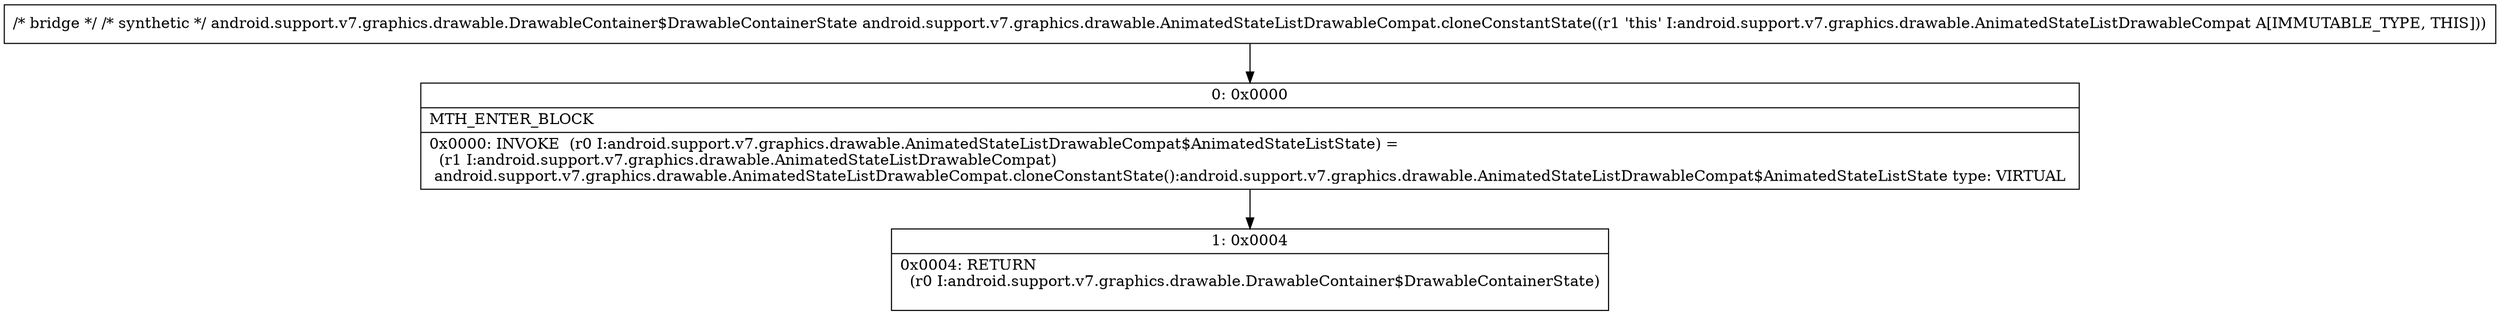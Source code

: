 digraph "CFG forandroid.support.v7.graphics.drawable.AnimatedStateListDrawableCompat.cloneConstantState()Landroid\/support\/v7\/graphics\/drawable\/DrawableContainer$DrawableContainerState;" {
Node_0 [shape=record,label="{0\:\ 0x0000|MTH_ENTER_BLOCK\l|0x0000: INVOKE  (r0 I:android.support.v7.graphics.drawable.AnimatedStateListDrawableCompat$AnimatedStateListState) = \l  (r1 I:android.support.v7.graphics.drawable.AnimatedStateListDrawableCompat)\l android.support.v7.graphics.drawable.AnimatedStateListDrawableCompat.cloneConstantState():android.support.v7.graphics.drawable.AnimatedStateListDrawableCompat$AnimatedStateListState type: VIRTUAL \l}"];
Node_1 [shape=record,label="{1\:\ 0x0004|0x0004: RETURN  \l  (r0 I:android.support.v7.graphics.drawable.DrawableContainer$DrawableContainerState)\l \l}"];
MethodNode[shape=record,label="{\/* bridge *\/ \/* synthetic *\/ android.support.v7.graphics.drawable.DrawableContainer$DrawableContainerState android.support.v7.graphics.drawable.AnimatedStateListDrawableCompat.cloneConstantState((r1 'this' I:android.support.v7.graphics.drawable.AnimatedStateListDrawableCompat A[IMMUTABLE_TYPE, THIS])) }"];
MethodNode -> Node_0;
Node_0 -> Node_1;
}

